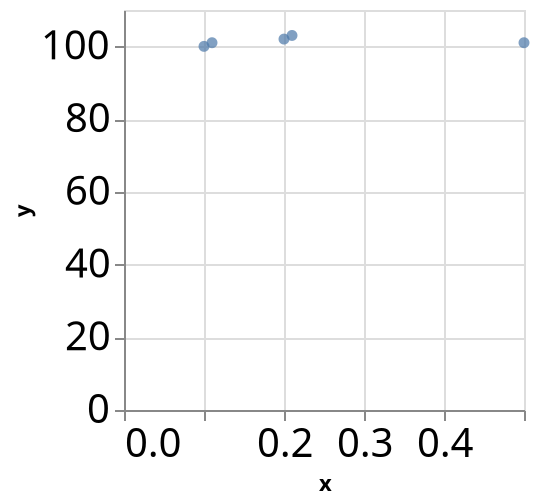 {
  "$schema": "https://vega.github.io/schema/vega-lite/v5.json",
  "data": {
    "values": [
      {
        "x": 0.1,
        "y": 100
      },
      {
        "x": 0.11,
        "y": 101
      },
      {
        "x": 0.2,
        "y": 102
      },
      {
        "x": 0.21,
        "y": 103
      },
      {
        "x": 0.5,
        "y": 101
      }
    ]
  },
  "encoding": {
    "x": {
      "axis": {
        "labelFontSize": 20,
        "labelOverlap": "greedy"
      },
      "field": "x",
      "type": "quantitative"
    },
    "y": {
      "axis": {
        "labelFontSize": 20,
        "labelOverlap": "greedy"
      },
      "field": "y",
      "type": "quantitative"
    }
  },
  "mark": "circle"
}